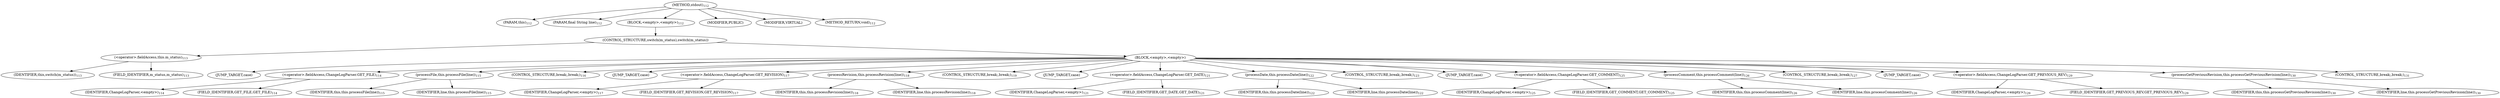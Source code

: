 digraph "stdout" {  
"114" [label = <(METHOD,stdout)<SUB>112</SUB>> ]
"6" [label = <(PARAM,this)<SUB>112</SUB>> ]
"115" [label = <(PARAM,final String line)<SUB>112</SUB>> ]
"116" [label = <(BLOCK,&lt;empty&gt;,&lt;empty&gt;)<SUB>112</SUB>> ]
"117" [label = <(CONTROL_STRUCTURE,switch(m_status),switch(m_status))> ]
"118" [label = <(&lt;operator&gt;.fieldAccess,this.m_status)<SUB>113</SUB>> ]
"119" [label = <(IDENTIFIER,this,switch(m_status))<SUB>113</SUB>> ]
"120" [label = <(FIELD_IDENTIFIER,m_status,m_status)<SUB>113</SUB>> ]
"121" [label = <(BLOCK,&lt;empty&gt;,&lt;empty&gt;)> ]
"122" [label = <(JUMP_TARGET,case)> ]
"123" [label = <(&lt;operator&gt;.fieldAccess,ChangeLogParser.GET_FILE)<SUB>114</SUB>> ]
"124" [label = <(IDENTIFIER,ChangeLogParser,&lt;empty&gt;)<SUB>114</SUB>> ]
"125" [label = <(FIELD_IDENTIFIER,GET_FILE,GET_FILE)<SUB>114</SUB>> ]
"126" [label = <(processFile,this.processFile(line))<SUB>115</SUB>> ]
"5" [label = <(IDENTIFIER,this,this.processFile(line))<SUB>115</SUB>> ]
"127" [label = <(IDENTIFIER,line,this.processFile(line))<SUB>115</SUB>> ]
"128" [label = <(CONTROL_STRUCTURE,break;,break;)<SUB>116</SUB>> ]
"129" [label = <(JUMP_TARGET,case)> ]
"130" [label = <(&lt;operator&gt;.fieldAccess,ChangeLogParser.GET_REVISION)<SUB>117</SUB>> ]
"131" [label = <(IDENTIFIER,ChangeLogParser,&lt;empty&gt;)<SUB>117</SUB>> ]
"132" [label = <(FIELD_IDENTIFIER,GET_REVISION,GET_REVISION)<SUB>117</SUB>> ]
"133" [label = <(processRevision,this.processRevision(line))<SUB>118</SUB>> ]
"7" [label = <(IDENTIFIER,this,this.processRevision(line))<SUB>118</SUB>> ]
"134" [label = <(IDENTIFIER,line,this.processRevision(line))<SUB>118</SUB>> ]
"135" [label = <(CONTROL_STRUCTURE,break;,break;)<SUB>119</SUB>> ]
"136" [label = <(JUMP_TARGET,case)> ]
"137" [label = <(&lt;operator&gt;.fieldAccess,ChangeLogParser.GET_DATE)<SUB>121</SUB>> ]
"138" [label = <(IDENTIFIER,ChangeLogParser,&lt;empty&gt;)<SUB>121</SUB>> ]
"139" [label = <(FIELD_IDENTIFIER,GET_DATE,GET_DATE)<SUB>121</SUB>> ]
"140" [label = <(processDate,this.processDate(line))<SUB>122</SUB>> ]
"8" [label = <(IDENTIFIER,this,this.processDate(line))<SUB>122</SUB>> ]
"141" [label = <(IDENTIFIER,line,this.processDate(line))<SUB>122</SUB>> ]
"142" [label = <(CONTROL_STRUCTURE,break;,break;)<SUB>123</SUB>> ]
"143" [label = <(JUMP_TARGET,case)> ]
"144" [label = <(&lt;operator&gt;.fieldAccess,ChangeLogParser.GET_COMMENT)<SUB>125</SUB>> ]
"145" [label = <(IDENTIFIER,ChangeLogParser,&lt;empty&gt;)<SUB>125</SUB>> ]
"146" [label = <(FIELD_IDENTIFIER,GET_COMMENT,GET_COMMENT)<SUB>125</SUB>> ]
"147" [label = <(processComment,this.processComment(line))<SUB>126</SUB>> ]
"9" [label = <(IDENTIFIER,this,this.processComment(line))<SUB>126</SUB>> ]
"148" [label = <(IDENTIFIER,line,this.processComment(line))<SUB>126</SUB>> ]
"149" [label = <(CONTROL_STRUCTURE,break;,break;)<SUB>127</SUB>> ]
"150" [label = <(JUMP_TARGET,case)> ]
"151" [label = <(&lt;operator&gt;.fieldAccess,ChangeLogParser.GET_PREVIOUS_REV)<SUB>129</SUB>> ]
"152" [label = <(IDENTIFIER,ChangeLogParser,&lt;empty&gt;)<SUB>129</SUB>> ]
"153" [label = <(FIELD_IDENTIFIER,GET_PREVIOUS_REV,GET_PREVIOUS_REV)<SUB>129</SUB>> ]
"154" [label = <(processGetPreviousRevision,this.processGetPreviousRevision(line))<SUB>130</SUB>> ]
"10" [label = <(IDENTIFIER,this,this.processGetPreviousRevision(line))<SUB>130</SUB>> ]
"155" [label = <(IDENTIFIER,line,this.processGetPreviousRevision(line))<SUB>130</SUB>> ]
"156" [label = <(CONTROL_STRUCTURE,break;,break;)<SUB>131</SUB>> ]
"157" [label = <(MODIFIER,PUBLIC)> ]
"158" [label = <(MODIFIER,VIRTUAL)> ]
"159" [label = <(METHOD_RETURN,void)<SUB>112</SUB>> ]
  "114" -> "6" 
  "114" -> "115" 
  "114" -> "116" 
  "114" -> "157" 
  "114" -> "158" 
  "114" -> "159" 
  "116" -> "117" 
  "117" -> "118" 
  "117" -> "121" 
  "118" -> "119" 
  "118" -> "120" 
  "121" -> "122" 
  "121" -> "123" 
  "121" -> "126" 
  "121" -> "128" 
  "121" -> "129" 
  "121" -> "130" 
  "121" -> "133" 
  "121" -> "135" 
  "121" -> "136" 
  "121" -> "137" 
  "121" -> "140" 
  "121" -> "142" 
  "121" -> "143" 
  "121" -> "144" 
  "121" -> "147" 
  "121" -> "149" 
  "121" -> "150" 
  "121" -> "151" 
  "121" -> "154" 
  "121" -> "156" 
  "123" -> "124" 
  "123" -> "125" 
  "126" -> "5" 
  "126" -> "127" 
  "130" -> "131" 
  "130" -> "132" 
  "133" -> "7" 
  "133" -> "134" 
  "137" -> "138" 
  "137" -> "139" 
  "140" -> "8" 
  "140" -> "141" 
  "144" -> "145" 
  "144" -> "146" 
  "147" -> "9" 
  "147" -> "148" 
  "151" -> "152" 
  "151" -> "153" 
  "154" -> "10" 
  "154" -> "155" 
}
